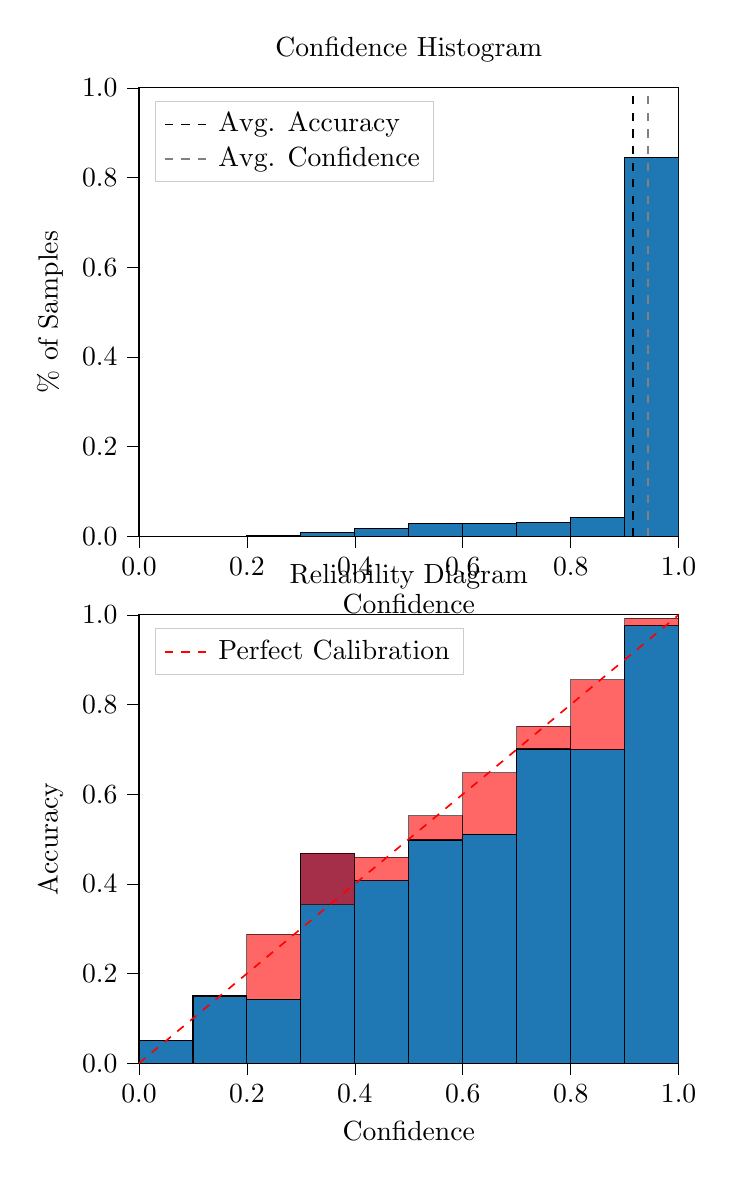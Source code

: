 % This file was created by tikzplotlib v0.9.8.
\begin{tikzpicture}

\definecolor{color0}{rgb}{0.122,0.467,0.706}

\begin{groupplot}[group style={group size=1 by 2}]
\nextgroupplot[
legend cell align={left},
legend style={
  fill opacity=0.8,
  draw opacity=1,
  text opacity=1,
  at={(0.03,0.97)},
  anchor=north west,
  draw=white!80!black
},
tick align=outside,
tick pos=left,
title={Confidence Histogram},
x grid style={white!69.02!black},
xlabel={Confidence},
xmin=0, xmax=1,
xtick style={color=black},
xtick={0,0.2,0.4,0.6,0.8,1},
xticklabels={0.0,0.2,0.4,0.6,0.8,1.0},
y grid style={white!69.02!black},
ylabel={\% of Samples},
ymin=0, ymax=1,
ytick style={color=black},
ytick={0,0.2,0.4,0.6,0.8,1},
yticklabels={0.0,0.2,0.4,0.6,0.8,1.0}
]
\draw[draw=black,fill=color0] (axis cs:-6.939e-18,0) rectangle (axis cs:0.1,0);
\draw[draw=black,fill=color0] (axis cs:0.1,0) rectangle (axis cs:0.2,0);
\draw[draw=black,fill=color0] (axis cs:0.2,0) rectangle (axis cs:0.3,0.001);
\draw[draw=black,fill=color0] (axis cs:0.3,0) rectangle (axis cs:0.4,0.008);
\draw[draw=black,fill=color0] (axis cs:0.4,0) rectangle (axis cs:0.5,0.017);
\draw[draw=black,fill=color0] (axis cs:0.5,0) rectangle (axis cs:0.6,0.028);
\draw[draw=black,fill=color0] (axis cs:0.6,0) rectangle (axis cs:0.7,0.028);
\draw[draw=black,fill=color0] (axis cs:0.7,0) rectangle (axis cs:0.8,0.031);
\draw[draw=black,fill=color0] (axis cs:0.8,0) rectangle (axis cs:0.9,0.042);
\draw[draw=black,fill=color0] (axis cs:0.9,0) rectangle (axis cs:1,0.845);
\addplot [semithick, black, dashed]
table {%
0.915 0
0.915 1
};
\addlegendentry{Avg. Accuracy}
\addplot [semithick, white!50.196!black, dashed]
table {%
0.943 0
0.943 1
};
\addlegendentry{Avg. Confidence}

\nextgroupplot[
legend cell align={left},
legend style={
  fill opacity=0.8,
  draw opacity=1,
  text opacity=1,
  at={(0.03,0.97)},
  anchor=north west,
  draw=white!80!black
},
tick align=outside,
tick pos=left,
title={Reliability Diagram},
x grid style={white!69.02!black},
xlabel={Confidence},
xmin=0, xmax=1,
xtick style={color=black},
xtick={0,0.2,0.4,0.6,0.8,1},
xticklabels={0.0,0.2,0.4,0.6,0.8,1.0},
y grid style={white!69.02!black},
ylabel={Accuracy},
ymin=0, ymax=1,
ytick style={color=black},
ytick={0,0.2,0.4,0.6,0.8,1},
yticklabels={0.0,0.2,0.4,0.6,0.8,1.0}
]
\draw[draw=black,fill=color0] (axis cs:-6.939e-18,0) rectangle (axis cs:0.1,0.05);
\draw[draw=black,fill=color0] (axis cs:0.1,0) rectangle (axis cs:0.2,0.15);
\draw[draw=black,fill=color0] (axis cs:0.2,0) rectangle (axis cs:0.3,0.143);
\draw[draw=black,fill=color0] (axis cs:0.3,0) rectangle (axis cs:0.4,0.468);
\draw[draw=black,fill=color0] (axis cs:0.4,0) rectangle (axis cs:0.5,0.407);
\draw[draw=black,fill=color0] (axis cs:0.5,0) rectangle (axis cs:0.6,0.498);
\draw[draw=black,fill=color0] (axis cs:0.6,0) rectangle (axis cs:0.7,0.511);
\draw[draw=black,fill=color0] (axis cs:0.7,0) rectangle (axis cs:0.8,0.701);
\draw[draw=black,fill=color0] (axis cs:0.8,0) rectangle (axis cs:0.9,0.699);
\draw[draw=black,fill=color0] (axis cs:0.9,0) rectangle (axis cs:1,0.976);
\draw[draw=black,fill=red,opacity=0.6] (axis cs:-6.939e-18,0.05) rectangle (axis cs:0.1,0.05);
\draw[draw=black,fill=red,opacity=0.6] (axis cs:0.1,0.15) rectangle (axis cs:0.2,0.15);
\draw[draw=black,fill=red,opacity=0.6] (axis cs:0.2,0.143) rectangle (axis cs:0.3,0.288);
\draw[draw=black,fill=red,opacity=0.6] (axis cs:0.3,0.468) rectangle (axis cs:0.4,0.354);
\draw[draw=black,fill=red,opacity=0.6] (axis cs:0.4,0.407) rectangle (axis cs:0.5,0.459);
\draw[draw=black,fill=red,opacity=0.6] (axis cs:0.5,0.498) rectangle (axis cs:0.6,0.552);
\draw[draw=black,fill=red,opacity=0.6] (axis cs:0.6,0.511) rectangle (axis cs:0.7,0.648);
\draw[draw=black,fill=red,opacity=0.6] (axis cs:0.7,0.701) rectangle (axis cs:0.8,0.752);
\draw[draw=black,fill=red,opacity=0.6] (axis cs:0.8,0.699) rectangle (axis cs:0.9,0.855);
\draw[draw=black,fill=red,opacity=0.6] (axis cs:0.9,0.976) rectangle (axis cs:1,0.993);
\addplot [semithick, red, dashed]
table {%
0 0
1 1
};
\addlegendentry{Perfect Calibration}
\end{groupplot}

\end{tikzpicture}
